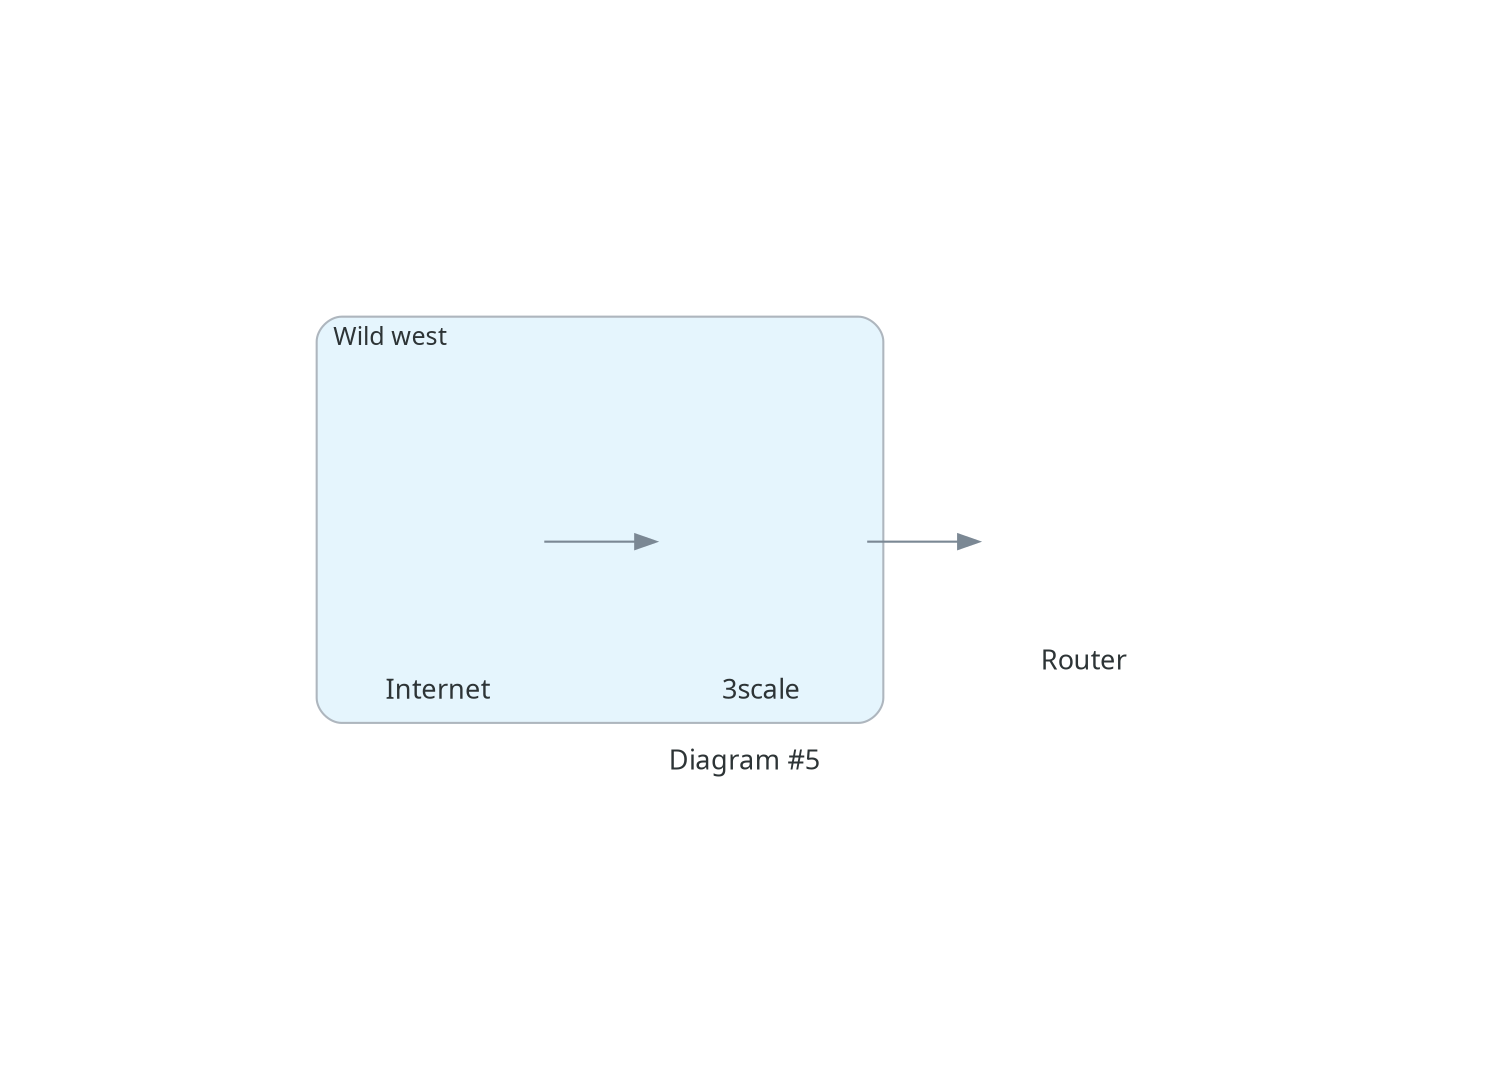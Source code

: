 digraph root {
	fontcolor="#2D3436";
	fontname="Sans-Serif";
	fontsize=13;
	label="Diagram #5";
	nodesep=0.6;
	pad=2;
	rankdir=LR;
	ranksep=0.75;
	splines=ortho;
	pmpohiec->tymwuwkk [ color="#7B8894", dir=forward, fontcolor="#2D3436", fontname="Sans-Serif", fontsize=13 ];
	tymwuwkk->juurwdxb [ color="#7B8894", dir=forward, fontcolor="#2D3436", fontname="Sans-Serif", fontsize=13 ];
	subgraph "cluster_Wild west" {
		bgcolor="#E5F5FD";
		fontcolor="#2D3436";
		fontname="Sans-Serif";
		fontsize=12;
		label="Wild west";
		labeljust=l;
		pencolor="#AEB6BE";
		shape=box;
		style=rounded;
		pmpohiec [ fixedsize=true, fontcolor="#2D3436", fontname="Sans-Serif", fontsize=13, height=2.1999999999999997, image="assets/apps/network/internet.png", imagescale=true, label=Internet, labelloc=b, shape=none, style=rounded, width=1.4 ];
		tymwuwkk [ fixedsize=true, fontcolor="#2D3436", fontname="Sans-Serif", fontsize=13, height=2.1999999999999997, image="assets/apps/network/caddy.png", imagescale=true, label="3scale", labelloc=b, shape=none, style=rounded, width=1.4 ];
	};
	juurwdxb [ fixedsize=true, fontcolor="#2D3436", fontname="Sans-Serif", fontsize=13, height=1.7999999999999998, image="assets/gcp/network/router.png", imagescale=true, label=Router, labelloc=b, shape=none, style=rounded, width=1.4 ];
}
